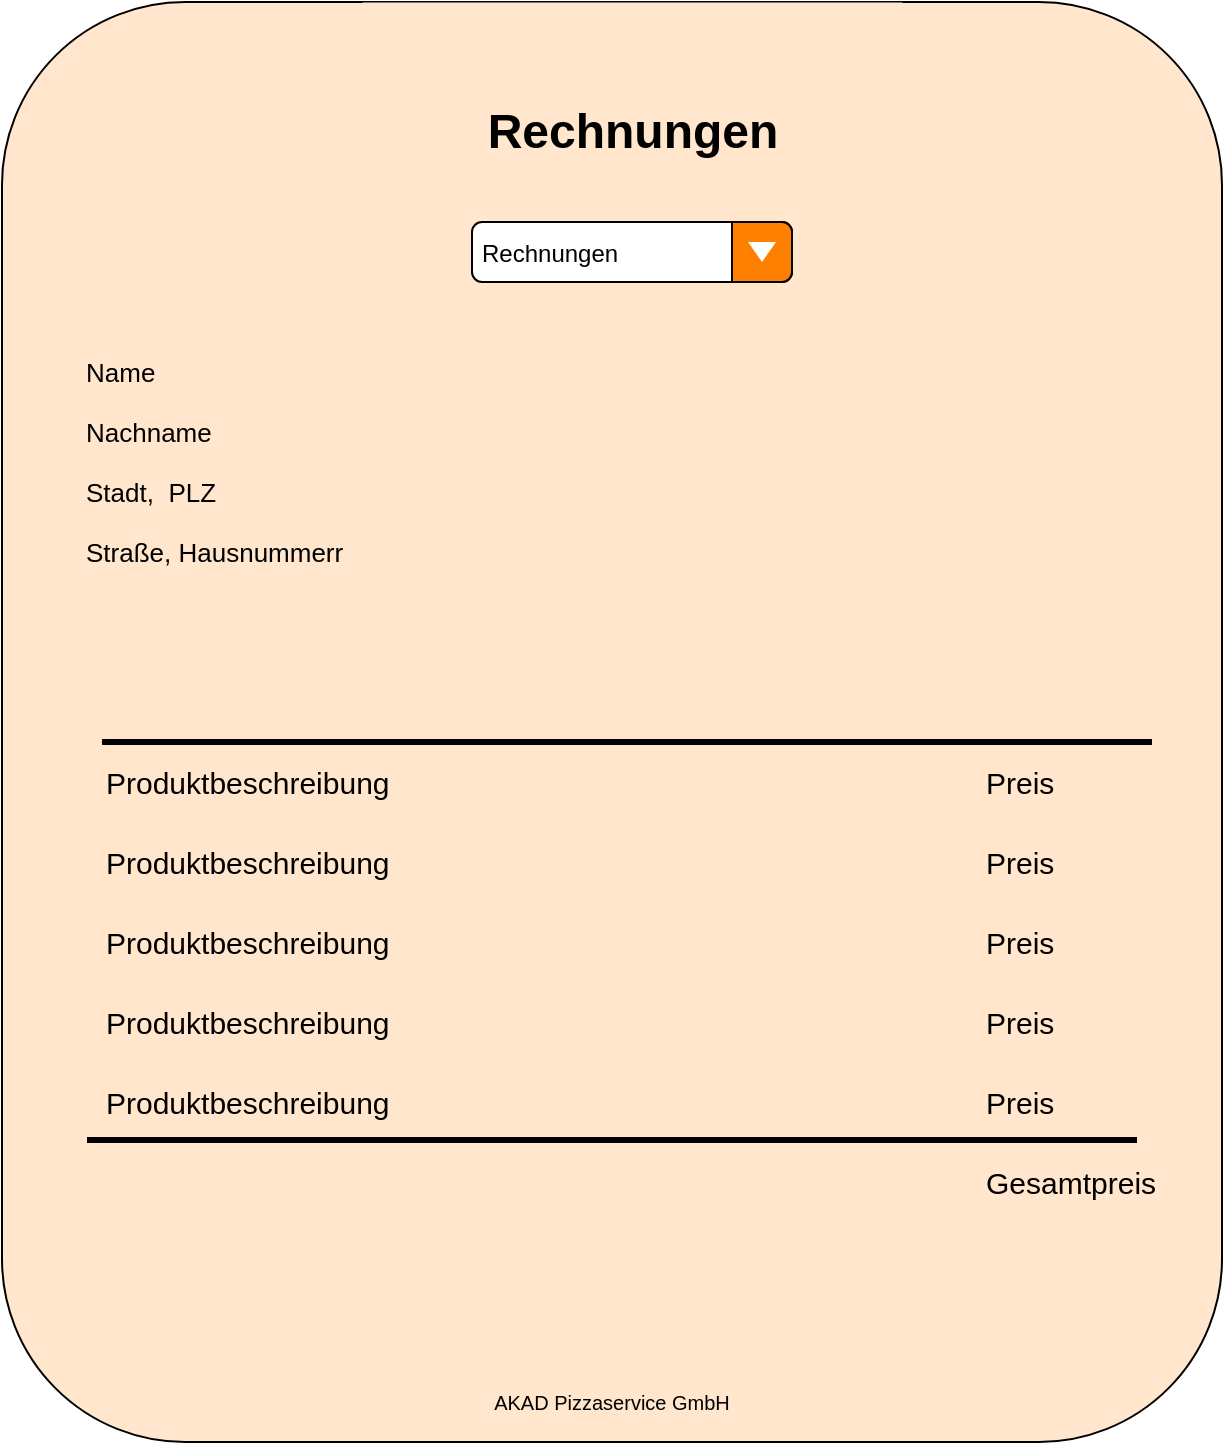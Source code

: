 <mxfile>
    <diagram id="bx7pdpdU6yTwsyRG_IkM" name="Page-1">
        <mxGraphModel dx="968" dy="779" grid="1" gridSize="10" guides="1" tooltips="1" connect="1" arrows="1" fold="1" page="1" pageScale="1" pageWidth="850" pageHeight="1100" math="0" shadow="0">
            <root>
                <mxCell id="0"/>
                <mxCell id="1" parent="0"/>
                <mxCell id="2" value="" style="rounded=1;whiteSpace=wrap;html=1;fillColor=#FFE6CC;" vertex="1" parent="1">
                    <mxGeometry x="150" y="20" width="610" height="720" as="geometry"/>
                </mxCell>
                <mxCell id="3" value="&lt;font color=&quot;#000000&quot;&gt;Rechnungen&lt;/font&gt;" style="text;html=1;fontSize=24;fontStyle=1;verticalAlign=middle;align=center;strokeColor=none;fillColor=#FFE6CC;strokeWidth=0;" vertex="1" parent="1">
                    <mxGeometry x="330" y="20" width="270" height="130" as="geometry"/>
                </mxCell>
                <mxCell id="4" value="&lt;font style=&quot;font-size: 12px;&quot;&gt;Rechnungen&lt;/font&gt;" style="strokeWidth=1;shadow=0;dashed=0;align=center;html=1;shape=mxgraph.mockup.forms.comboBox;strokeColor=#000000;fillColor=#FF8000;align=left;fillColor2=#FF8000;mainText=;fontColor=#000000;fontSize=17;spacingLeft=3;gradientColor=#FF8000;fillStyle=solid;" vertex="1" parent="1">
                    <mxGeometry x="385" y="130" width="160" height="30" as="geometry"/>
                </mxCell>
                <UserObject label="&lt;font style=&quot;font-size: 15px;&quot;&gt;Produktbeschreibung&lt;/font&gt;" placeholders="1" name="Variable" id="5">
                    <mxCell style="text;html=1;strokeColor=none;fillColor=none;align=left;verticalAlign=middle;whiteSpace=wrap;overflow=hidden;strokeWidth=0;fontColor=#000000;" vertex="1" parent="1">
                        <mxGeometry x="200" y="390" width="440" height="40" as="geometry"/>
                    </mxCell>
                </UserObject>
                <mxCell id="9" value="" style="endArrow=none;html=1;strokeColor=#000000;fontSize=15;fontColor=#000000;sourcePerimeterSpacing=1;targetPerimeterSpacing=1;exitX=0;exitY=0;exitDx=0;exitDy=0;entryX=1;entryY=0;entryDx=0;entryDy=0;strokeWidth=3;" edge="1" parent="1" source="5" target="10">
                    <mxGeometry width="50" height="50" relative="1" as="geometry">
                        <mxPoint x="400" y="420" as="sourcePoint"/>
                        <mxPoint x="730" y="397.5" as="targetPoint"/>
                    </mxGeometry>
                </mxCell>
                <UserObject label="&lt;font style=&quot;font-size: 15px;&quot;&gt;Preis&lt;/font&gt;" placeholders="1" name="Variable" id="10">
                    <mxCell style="text;html=1;strokeColor=none;fillColor=none;align=left;verticalAlign=middle;whiteSpace=wrap;overflow=hidden;strokeWidth=0;fontColor=#000000;" vertex="1" parent="1">
                        <mxGeometry x="640" y="390" width="85" height="40" as="geometry"/>
                    </mxCell>
                </UserObject>
                <UserObject label="&lt;font style=&quot;font-size: 15px;&quot;&gt;Produktbeschreibung&lt;/font&gt;" placeholders="1" name="Variable" id="11">
                    <mxCell style="text;html=1;strokeColor=none;fillColor=none;align=left;verticalAlign=middle;whiteSpace=wrap;overflow=hidden;strokeWidth=0;fontColor=#000000;" vertex="1" parent="1">
                        <mxGeometry x="200" y="430" width="440" height="40" as="geometry"/>
                    </mxCell>
                </UserObject>
                <UserObject label="&lt;font style=&quot;font-size: 15px;&quot;&gt;Preis&lt;/font&gt;" placeholders="1" name="Variable" id="12">
                    <mxCell style="text;html=1;strokeColor=none;fillColor=none;align=left;verticalAlign=middle;whiteSpace=wrap;overflow=hidden;strokeWidth=0;fontColor=#000000;" vertex="1" parent="1">
                        <mxGeometry x="640" y="430" width="85" height="40" as="geometry"/>
                    </mxCell>
                </UserObject>
                <UserObject label="&lt;font style=&quot;font-size: 15px;&quot;&gt;Produktbeschreibung&lt;/font&gt;" placeholders="1" name="Variable" id="13">
                    <mxCell style="text;html=1;strokeColor=none;fillColor=none;align=left;verticalAlign=middle;whiteSpace=wrap;overflow=hidden;strokeWidth=0;fontColor=#000000;" vertex="1" parent="1">
                        <mxGeometry x="200" y="470" width="440" height="40" as="geometry"/>
                    </mxCell>
                </UserObject>
                <UserObject label="&lt;font style=&quot;font-size: 15px;&quot;&gt;Preis&lt;/font&gt;" placeholders="1" name="Variable" id="14">
                    <mxCell style="text;html=1;strokeColor=none;fillColor=none;align=left;verticalAlign=middle;whiteSpace=wrap;overflow=hidden;strokeWidth=0;fontColor=#000000;" vertex="1" parent="1">
                        <mxGeometry x="640" y="470" width="85" height="40" as="geometry"/>
                    </mxCell>
                </UserObject>
                <UserObject label="&lt;font style=&quot;font-size: 15px;&quot;&gt;Produktbeschreibung&lt;/font&gt;" placeholders="1" name="Variable" id="15">
                    <mxCell style="text;html=1;strokeColor=none;fillColor=none;align=left;verticalAlign=middle;whiteSpace=wrap;overflow=hidden;strokeWidth=0;fontColor=#000000;" vertex="1" parent="1">
                        <mxGeometry x="200" y="510" width="440" height="40" as="geometry"/>
                    </mxCell>
                </UserObject>
                <UserObject label="&lt;font style=&quot;font-size: 15px;&quot;&gt;Preis&lt;/font&gt;" placeholders="1" name="Variable" id="16">
                    <mxCell style="text;html=1;strokeColor=none;fillColor=none;align=left;verticalAlign=middle;whiteSpace=wrap;overflow=hidden;strokeWidth=0;fontColor=#000000;" vertex="1" parent="1">
                        <mxGeometry x="640" y="510" width="85" height="40" as="geometry"/>
                    </mxCell>
                </UserObject>
                <UserObject label="&lt;font style=&quot;font-size: 15px;&quot;&gt;Produktbeschreibung&lt;/font&gt;" placeholders="1" name="Variable" id="17">
                    <mxCell style="text;html=1;strokeColor=none;fillColor=none;align=left;verticalAlign=middle;whiteSpace=wrap;overflow=hidden;strokeWidth=0;fontColor=#000000;" vertex="1" parent="1">
                        <mxGeometry x="200" y="550" width="440" height="40" as="geometry"/>
                    </mxCell>
                </UserObject>
                <UserObject label="&lt;font style=&quot;font-size: 15px;&quot;&gt;Preis&lt;/font&gt;" placeholders="1" name="Variable" id="18">
                    <mxCell style="text;html=1;strokeColor=none;fillColor=none;align=left;verticalAlign=middle;whiteSpace=wrap;overflow=hidden;strokeWidth=0;fontColor=#000000;" vertex="1" parent="1">
                        <mxGeometry x="640" y="550" width="85" height="40" as="geometry"/>
                    </mxCell>
                </UserObject>
                <mxCell id="19" value="" style="endArrow=none;html=1;strokeColor=#000000;fontSize=15;fontColor=#000000;sourcePerimeterSpacing=1;targetPerimeterSpacing=1;exitX=0;exitY=0;exitDx=0;exitDy=0;entryX=1;entryY=0;entryDx=0;entryDy=0;strokeWidth=3;" edge="1" parent="1">
                    <mxGeometry width="50" height="50" relative="1" as="geometry">
                        <mxPoint x="192.5" y="589" as="sourcePoint"/>
                        <mxPoint x="717.5" y="589" as="targetPoint"/>
                    </mxGeometry>
                </mxCell>
                <UserObject label="&lt;font style=&quot;font-size: 15px;&quot;&gt;Gesamtpreis&lt;/font&gt;" placeholders="1" name="Variable" id="20">
                    <mxCell style="text;html=1;strokeColor=none;fillColor=none;align=left;verticalAlign=middle;whiteSpace=wrap;overflow=hidden;strokeWidth=0;fontColor=#000000;" vertex="1" parent="1">
                        <mxGeometry x="640" y="590" width="110" height="40" as="geometry"/>
                    </mxCell>
                </UserObject>
                <UserObject label="&lt;font style=&quot;font-size: 10px;&quot;&gt;AKAD Pizzaservice GmbH&lt;/font&gt;" placeholders="1" name="Variable" id="21">
                    <mxCell style="text;html=1;strokeColor=none;fillColor=none;align=center;verticalAlign=middle;whiteSpace=wrap;overflow=hidden;strokeWidth=0;fontColor=#000000;" vertex="1" parent="1">
                        <mxGeometry x="235" y="700" width="440" height="40" as="geometry"/>
                    </mxCell>
                </UserObject>
                <UserObject label="&lt;font style=&quot;font-size: 13px;&quot;&gt;Name&lt;/font&gt;" placeholders="1" name="Variable" id="22">
                    <mxCell style="text;html=1;strokeColor=none;fillColor=none;align=left;verticalAlign=middle;whiteSpace=wrap;overflow=hidden;strokeWidth=0;fontColor=#000000;" vertex="1" parent="1">
                        <mxGeometry x="190" y="190" width="120" height="30" as="geometry"/>
                    </mxCell>
                </UserObject>
                <UserObject label="&lt;font style=&quot;font-size: 13px;&quot;&gt;Nachname&amp;nbsp;&lt;/font&gt;" placeholders="1" name="Variable" id="24">
                    <mxCell style="text;html=1;strokeColor=none;fillColor=none;align=left;verticalAlign=middle;whiteSpace=wrap;overflow=hidden;strokeWidth=0;fontColor=#000000;" vertex="1" parent="1">
                        <mxGeometry x="190" y="220" width="120" height="30" as="geometry"/>
                    </mxCell>
                </UserObject>
                <UserObject label="&lt;font style=&quot;font-size: 13px;&quot;&gt;Stadt,&amp;nbsp; PLZ&lt;/font&gt;" placeholders="1" name="Variable" id="25">
                    <mxCell style="text;html=1;strokeColor=none;fillColor=none;align=left;verticalAlign=middle;whiteSpace=wrap;overflow=hidden;strokeWidth=0;fontColor=#000000;" vertex="1" parent="1">
                        <mxGeometry x="190" y="250" width="130" height="30" as="geometry"/>
                    </mxCell>
                </UserObject>
                <UserObject label="&lt;font style=&quot;font-size: 13px;&quot;&gt;Straße, Hausnummerr&lt;/font&gt;" placeholders="1" name="Variable" id="26">
                    <mxCell style="text;html=1;strokeColor=none;fillColor=none;align=left;verticalAlign=middle;whiteSpace=wrap;overflow=hidden;strokeWidth=0;fontColor=#000000;" vertex="1" parent="1">
                        <mxGeometry x="190" y="280" width="150" height="30" as="geometry"/>
                    </mxCell>
                </UserObject>
            </root>
        </mxGraphModel>
    </diagram>
</mxfile>